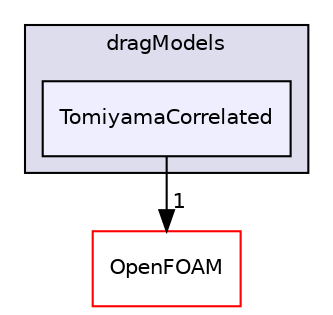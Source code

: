 digraph "src/phaseSystemModels/reactingEulerFoam/interfacialModels/dragModels/TomiyamaCorrelated" {
  bgcolor=transparent;
  compound=true
  node [ fontsize="10", fontname="Helvetica"];
  edge [ labelfontsize="10", labelfontname="Helvetica"];
  subgraph clusterdir_326a3023cc127b39f379d1d16589515e {
    graph [ bgcolor="#ddddee", pencolor="black", label="dragModels" fontname="Helvetica", fontsize="10", URL="dir_326a3023cc127b39f379d1d16589515e.html"]
  dir_44800c9185f904dbffefe0fbdc3993ce [shape=box, label="TomiyamaCorrelated", style="filled", fillcolor="#eeeeff", pencolor="black", URL="dir_44800c9185f904dbffefe0fbdc3993ce.html"];
  }
  dir_c5473ff19b20e6ec4dfe5c310b3778a8 [shape=box label="OpenFOAM" color="red" URL="dir_c5473ff19b20e6ec4dfe5c310b3778a8.html"];
  dir_44800c9185f904dbffefe0fbdc3993ce->dir_c5473ff19b20e6ec4dfe5c310b3778a8 [headlabel="1", labeldistance=1.5 headhref="dir_003115_002151.html"];
}
